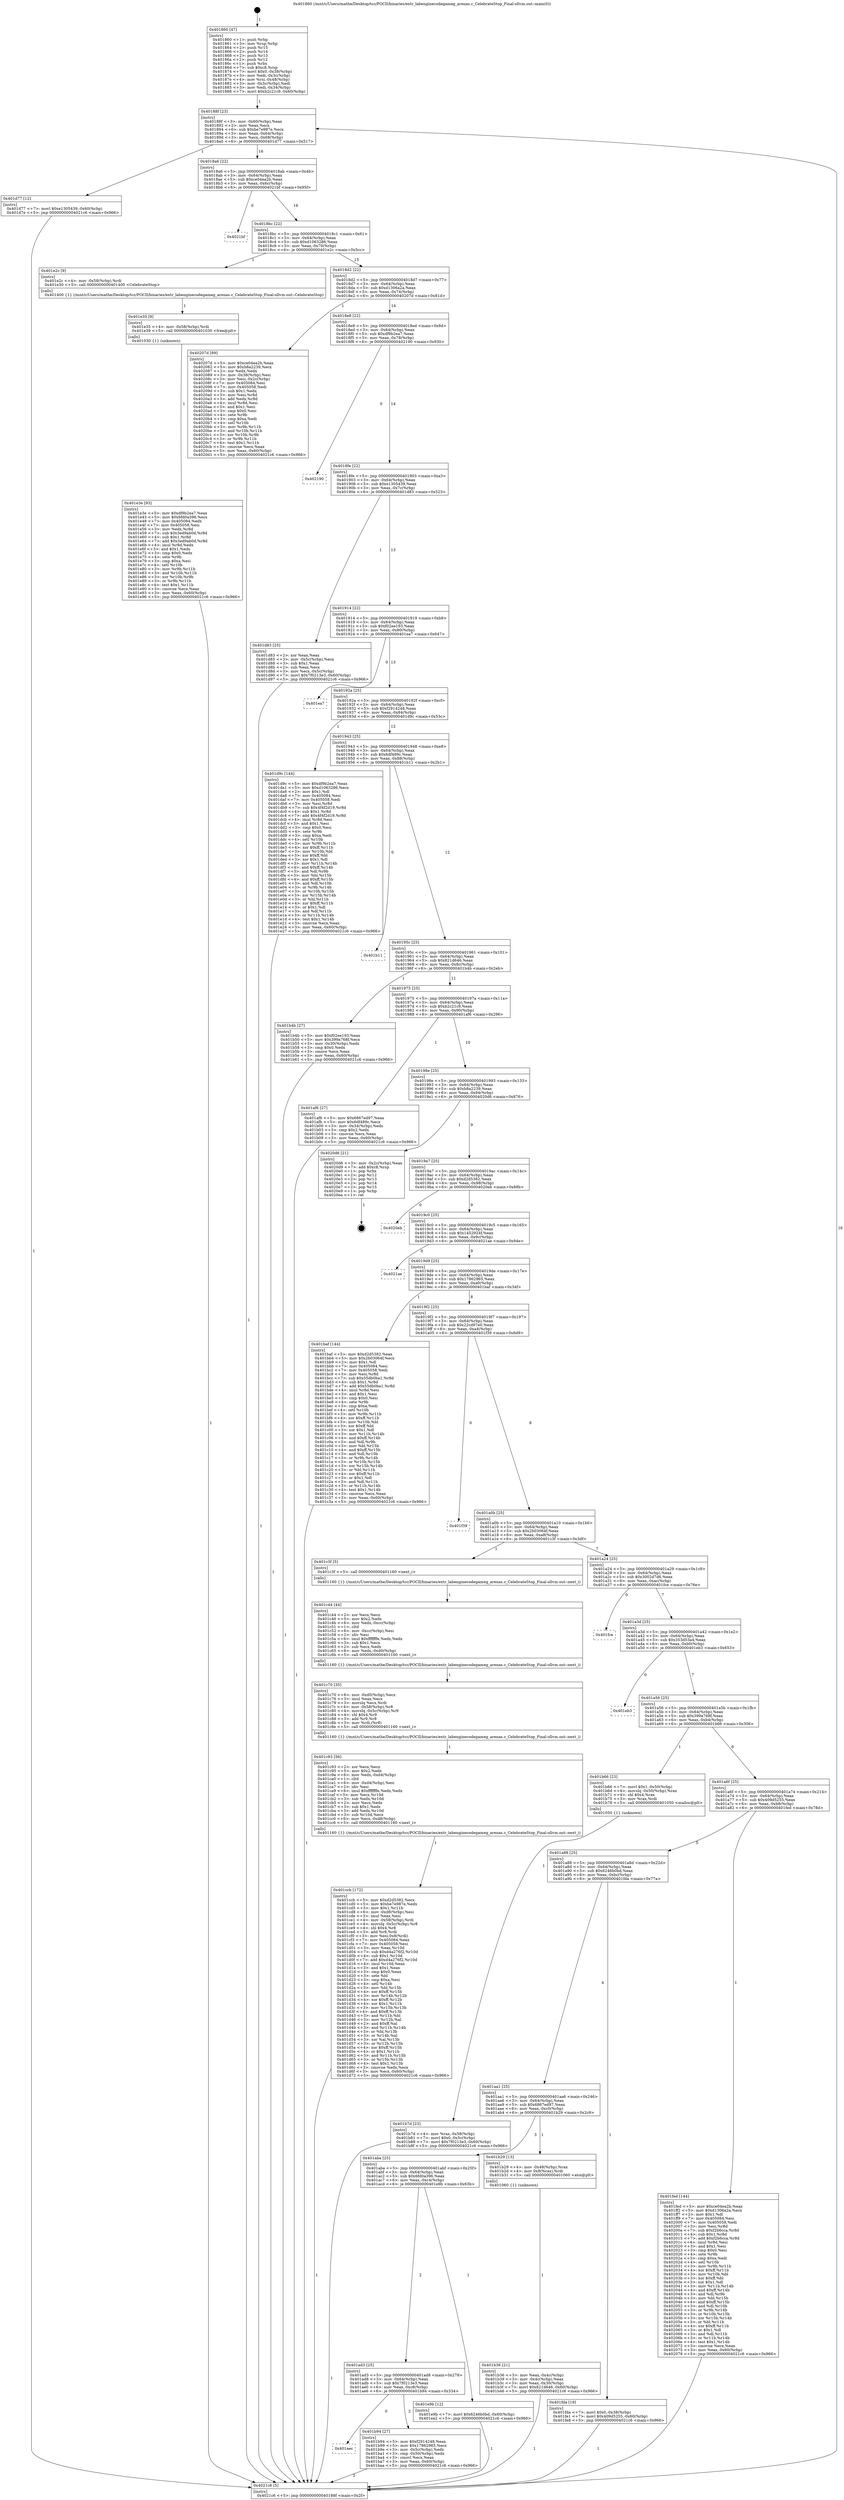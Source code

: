 digraph "0x401860" {
  label = "0x401860 (/mnt/c/Users/mathe/Desktop/tcc/POCII/binaries/extr_labenginecodegameg_arenas.c_CelebrateStop_Final-ollvm.out::main(0))"
  labelloc = "t"
  node[shape=record]

  Entry [label="",width=0.3,height=0.3,shape=circle,fillcolor=black,style=filled]
  "0x40188f" [label="{
     0x40188f [23]\l
     | [instrs]\l
     &nbsp;&nbsp;0x40188f \<+3\>: mov -0x60(%rbp),%eax\l
     &nbsp;&nbsp;0x401892 \<+2\>: mov %eax,%ecx\l
     &nbsp;&nbsp;0x401894 \<+6\>: sub $0xbe7e987e,%ecx\l
     &nbsp;&nbsp;0x40189a \<+3\>: mov %eax,-0x64(%rbp)\l
     &nbsp;&nbsp;0x40189d \<+3\>: mov %ecx,-0x68(%rbp)\l
     &nbsp;&nbsp;0x4018a0 \<+6\>: je 0000000000401d77 \<main+0x517\>\l
  }"]
  "0x401d77" [label="{
     0x401d77 [12]\l
     | [instrs]\l
     &nbsp;&nbsp;0x401d77 \<+7\>: movl $0xe1305439,-0x60(%rbp)\l
     &nbsp;&nbsp;0x401d7e \<+5\>: jmp 00000000004021c6 \<main+0x966\>\l
  }"]
  "0x4018a6" [label="{
     0x4018a6 [22]\l
     | [instrs]\l
     &nbsp;&nbsp;0x4018a6 \<+5\>: jmp 00000000004018ab \<main+0x4b\>\l
     &nbsp;&nbsp;0x4018ab \<+3\>: mov -0x64(%rbp),%eax\l
     &nbsp;&nbsp;0x4018ae \<+5\>: sub $0xce04ea2b,%eax\l
     &nbsp;&nbsp;0x4018b3 \<+3\>: mov %eax,-0x6c(%rbp)\l
     &nbsp;&nbsp;0x4018b6 \<+6\>: je 00000000004021bf \<main+0x95f\>\l
  }"]
  Exit [label="",width=0.3,height=0.3,shape=circle,fillcolor=black,style=filled,peripheries=2]
  "0x4021bf" [label="{
     0x4021bf\l
  }", style=dashed]
  "0x4018bc" [label="{
     0x4018bc [22]\l
     | [instrs]\l
     &nbsp;&nbsp;0x4018bc \<+5\>: jmp 00000000004018c1 \<main+0x61\>\l
     &nbsp;&nbsp;0x4018c1 \<+3\>: mov -0x64(%rbp),%eax\l
     &nbsp;&nbsp;0x4018c4 \<+5\>: sub $0xd1063286,%eax\l
     &nbsp;&nbsp;0x4018c9 \<+3\>: mov %eax,-0x70(%rbp)\l
     &nbsp;&nbsp;0x4018cc \<+6\>: je 0000000000401e2c \<main+0x5cc\>\l
  }"]
  "0x401e3e" [label="{
     0x401e3e [93]\l
     | [instrs]\l
     &nbsp;&nbsp;0x401e3e \<+5\>: mov $0xdf9b2ea7,%eax\l
     &nbsp;&nbsp;0x401e43 \<+5\>: mov $0x6fd0a396,%ecx\l
     &nbsp;&nbsp;0x401e48 \<+7\>: mov 0x405084,%edx\l
     &nbsp;&nbsp;0x401e4f \<+7\>: mov 0x405058,%esi\l
     &nbsp;&nbsp;0x401e56 \<+3\>: mov %edx,%r8d\l
     &nbsp;&nbsp;0x401e59 \<+7\>: sub $0x3ed9ab0d,%r8d\l
     &nbsp;&nbsp;0x401e60 \<+4\>: sub $0x1,%r8d\l
     &nbsp;&nbsp;0x401e64 \<+7\>: add $0x3ed9ab0d,%r8d\l
     &nbsp;&nbsp;0x401e6b \<+4\>: imul %r8d,%edx\l
     &nbsp;&nbsp;0x401e6f \<+3\>: and $0x1,%edx\l
     &nbsp;&nbsp;0x401e72 \<+3\>: cmp $0x0,%edx\l
     &nbsp;&nbsp;0x401e75 \<+4\>: sete %r9b\l
     &nbsp;&nbsp;0x401e79 \<+3\>: cmp $0xa,%esi\l
     &nbsp;&nbsp;0x401e7c \<+4\>: setl %r10b\l
     &nbsp;&nbsp;0x401e80 \<+3\>: mov %r9b,%r11b\l
     &nbsp;&nbsp;0x401e83 \<+3\>: and %r10b,%r11b\l
     &nbsp;&nbsp;0x401e86 \<+3\>: xor %r10b,%r9b\l
     &nbsp;&nbsp;0x401e89 \<+3\>: or %r9b,%r11b\l
     &nbsp;&nbsp;0x401e8c \<+4\>: test $0x1,%r11b\l
     &nbsp;&nbsp;0x401e90 \<+3\>: cmovne %ecx,%eax\l
     &nbsp;&nbsp;0x401e93 \<+3\>: mov %eax,-0x60(%rbp)\l
     &nbsp;&nbsp;0x401e96 \<+5\>: jmp 00000000004021c6 \<main+0x966\>\l
  }"]
  "0x401e2c" [label="{
     0x401e2c [9]\l
     | [instrs]\l
     &nbsp;&nbsp;0x401e2c \<+4\>: mov -0x58(%rbp),%rdi\l
     &nbsp;&nbsp;0x401e30 \<+5\>: call 0000000000401400 \<CelebrateStop\>\l
     | [calls]\l
     &nbsp;&nbsp;0x401400 \{1\} (/mnt/c/Users/mathe/Desktop/tcc/POCII/binaries/extr_labenginecodegameg_arenas.c_CelebrateStop_Final-ollvm.out::CelebrateStop)\l
  }"]
  "0x4018d2" [label="{
     0x4018d2 [22]\l
     | [instrs]\l
     &nbsp;&nbsp;0x4018d2 \<+5\>: jmp 00000000004018d7 \<main+0x77\>\l
     &nbsp;&nbsp;0x4018d7 \<+3\>: mov -0x64(%rbp),%eax\l
     &nbsp;&nbsp;0x4018da \<+5\>: sub $0xd1306a2a,%eax\l
     &nbsp;&nbsp;0x4018df \<+3\>: mov %eax,-0x74(%rbp)\l
     &nbsp;&nbsp;0x4018e2 \<+6\>: je 000000000040207d \<main+0x81d\>\l
  }"]
  "0x401e35" [label="{
     0x401e35 [9]\l
     | [instrs]\l
     &nbsp;&nbsp;0x401e35 \<+4\>: mov -0x58(%rbp),%rdi\l
     &nbsp;&nbsp;0x401e39 \<+5\>: call 0000000000401030 \<free@plt\>\l
     | [calls]\l
     &nbsp;&nbsp;0x401030 \{1\} (unknown)\l
  }"]
  "0x40207d" [label="{
     0x40207d [89]\l
     | [instrs]\l
     &nbsp;&nbsp;0x40207d \<+5\>: mov $0xce04ea2b,%eax\l
     &nbsp;&nbsp;0x402082 \<+5\>: mov $0xb8a2239,%ecx\l
     &nbsp;&nbsp;0x402087 \<+2\>: xor %edx,%edx\l
     &nbsp;&nbsp;0x402089 \<+3\>: mov -0x38(%rbp),%esi\l
     &nbsp;&nbsp;0x40208c \<+3\>: mov %esi,-0x2c(%rbp)\l
     &nbsp;&nbsp;0x40208f \<+7\>: mov 0x405084,%esi\l
     &nbsp;&nbsp;0x402096 \<+7\>: mov 0x405058,%edi\l
     &nbsp;&nbsp;0x40209d \<+3\>: sub $0x1,%edx\l
     &nbsp;&nbsp;0x4020a0 \<+3\>: mov %esi,%r8d\l
     &nbsp;&nbsp;0x4020a3 \<+3\>: add %edx,%r8d\l
     &nbsp;&nbsp;0x4020a6 \<+4\>: imul %r8d,%esi\l
     &nbsp;&nbsp;0x4020aa \<+3\>: and $0x1,%esi\l
     &nbsp;&nbsp;0x4020ad \<+3\>: cmp $0x0,%esi\l
     &nbsp;&nbsp;0x4020b0 \<+4\>: sete %r9b\l
     &nbsp;&nbsp;0x4020b4 \<+3\>: cmp $0xa,%edi\l
     &nbsp;&nbsp;0x4020b7 \<+4\>: setl %r10b\l
     &nbsp;&nbsp;0x4020bb \<+3\>: mov %r9b,%r11b\l
     &nbsp;&nbsp;0x4020be \<+3\>: and %r10b,%r11b\l
     &nbsp;&nbsp;0x4020c1 \<+3\>: xor %r10b,%r9b\l
     &nbsp;&nbsp;0x4020c4 \<+3\>: or %r9b,%r11b\l
     &nbsp;&nbsp;0x4020c7 \<+4\>: test $0x1,%r11b\l
     &nbsp;&nbsp;0x4020cb \<+3\>: cmovne %ecx,%eax\l
     &nbsp;&nbsp;0x4020ce \<+3\>: mov %eax,-0x60(%rbp)\l
     &nbsp;&nbsp;0x4020d1 \<+5\>: jmp 00000000004021c6 \<main+0x966\>\l
  }"]
  "0x4018e8" [label="{
     0x4018e8 [22]\l
     | [instrs]\l
     &nbsp;&nbsp;0x4018e8 \<+5\>: jmp 00000000004018ed \<main+0x8d\>\l
     &nbsp;&nbsp;0x4018ed \<+3\>: mov -0x64(%rbp),%eax\l
     &nbsp;&nbsp;0x4018f0 \<+5\>: sub $0xdf9b2ea7,%eax\l
     &nbsp;&nbsp;0x4018f5 \<+3\>: mov %eax,-0x78(%rbp)\l
     &nbsp;&nbsp;0x4018f8 \<+6\>: je 0000000000402190 \<main+0x930\>\l
  }"]
  "0x401ccb" [label="{
     0x401ccb [172]\l
     | [instrs]\l
     &nbsp;&nbsp;0x401ccb \<+5\>: mov $0xd2d5382,%ecx\l
     &nbsp;&nbsp;0x401cd0 \<+5\>: mov $0xbe7e987e,%edx\l
     &nbsp;&nbsp;0x401cd5 \<+3\>: mov $0x1,%r11b\l
     &nbsp;&nbsp;0x401cd8 \<+6\>: mov -0xd8(%rbp),%esi\l
     &nbsp;&nbsp;0x401cde \<+3\>: imul %eax,%esi\l
     &nbsp;&nbsp;0x401ce1 \<+4\>: mov -0x58(%rbp),%rdi\l
     &nbsp;&nbsp;0x401ce5 \<+4\>: movslq -0x5c(%rbp),%r8\l
     &nbsp;&nbsp;0x401ce9 \<+4\>: shl $0x4,%r8\l
     &nbsp;&nbsp;0x401ced \<+3\>: add %r8,%rdi\l
     &nbsp;&nbsp;0x401cf0 \<+3\>: mov %esi,0x8(%rdi)\l
     &nbsp;&nbsp;0x401cf3 \<+7\>: mov 0x405084,%eax\l
     &nbsp;&nbsp;0x401cfa \<+7\>: mov 0x405058,%esi\l
     &nbsp;&nbsp;0x401d01 \<+3\>: mov %eax,%r10d\l
     &nbsp;&nbsp;0x401d04 \<+7\>: sub $0xd4a276f2,%r10d\l
     &nbsp;&nbsp;0x401d0b \<+4\>: sub $0x1,%r10d\l
     &nbsp;&nbsp;0x401d0f \<+7\>: add $0xd4a276f2,%r10d\l
     &nbsp;&nbsp;0x401d16 \<+4\>: imul %r10d,%eax\l
     &nbsp;&nbsp;0x401d1a \<+3\>: and $0x1,%eax\l
     &nbsp;&nbsp;0x401d1d \<+3\>: cmp $0x0,%eax\l
     &nbsp;&nbsp;0x401d20 \<+3\>: sete %bl\l
     &nbsp;&nbsp;0x401d23 \<+3\>: cmp $0xa,%esi\l
     &nbsp;&nbsp;0x401d26 \<+4\>: setl %r14b\l
     &nbsp;&nbsp;0x401d2a \<+3\>: mov %bl,%r15b\l
     &nbsp;&nbsp;0x401d2d \<+4\>: xor $0xff,%r15b\l
     &nbsp;&nbsp;0x401d31 \<+3\>: mov %r14b,%r12b\l
     &nbsp;&nbsp;0x401d34 \<+4\>: xor $0xff,%r12b\l
     &nbsp;&nbsp;0x401d38 \<+4\>: xor $0x1,%r11b\l
     &nbsp;&nbsp;0x401d3c \<+3\>: mov %r15b,%r13b\l
     &nbsp;&nbsp;0x401d3f \<+4\>: and $0xff,%r13b\l
     &nbsp;&nbsp;0x401d43 \<+3\>: and %r11b,%bl\l
     &nbsp;&nbsp;0x401d46 \<+3\>: mov %r12b,%al\l
     &nbsp;&nbsp;0x401d49 \<+2\>: and $0xff,%al\l
     &nbsp;&nbsp;0x401d4b \<+3\>: and %r11b,%r14b\l
     &nbsp;&nbsp;0x401d4e \<+3\>: or %bl,%r13b\l
     &nbsp;&nbsp;0x401d51 \<+3\>: or %r14b,%al\l
     &nbsp;&nbsp;0x401d54 \<+3\>: xor %al,%r13b\l
     &nbsp;&nbsp;0x401d57 \<+3\>: or %r12b,%r15b\l
     &nbsp;&nbsp;0x401d5a \<+4\>: xor $0xff,%r15b\l
     &nbsp;&nbsp;0x401d5e \<+4\>: or $0x1,%r11b\l
     &nbsp;&nbsp;0x401d62 \<+3\>: and %r11b,%r15b\l
     &nbsp;&nbsp;0x401d65 \<+3\>: or %r15b,%r13b\l
     &nbsp;&nbsp;0x401d68 \<+4\>: test $0x1,%r13b\l
     &nbsp;&nbsp;0x401d6c \<+3\>: cmovne %edx,%ecx\l
     &nbsp;&nbsp;0x401d6f \<+3\>: mov %ecx,-0x60(%rbp)\l
     &nbsp;&nbsp;0x401d72 \<+5\>: jmp 00000000004021c6 \<main+0x966\>\l
  }"]
  "0x402190" [label="{
     0x402190\l
  }", style=dashed]
  "0x4018fe" [label="{
     0x4018fe [22]\l
     | [instrs]\l
     &nbsp;&nbsp;0x4018fe \<+5\>: jmp 0000000000401903 \<main+0xa3\>\l
     &nbsp;&nbsp;0x401903 \<+3\>: mov -0x64(%rbp),%eax\l
     &nbsp;&nbsp;0x401906 \<+5\>: sub $0xe1305439,%eax\l
     &nbsp;&nbsp;0x40190b \<+3\>: mov %eax,-0x7c(%rbp)\l
     &nbsp;&nbsp;0x40190e \<+6\>: je 0000000000401d83 \<main+0x523\>\l
  }"]
  "0x401c93" [label="{
     0x401c93 [56]\l
     | [instrs]\l
     &nbsp;&nbsp;0x401c93 \<+2\>: xor %ecx,%ecx\l
     &nbsp;&nbsp;0x401c95 \<+5\>: mov $0x2,%edx\l
     &nbsp;&nbsp;0x401c9a \<+6\>: mov %edx,-0xd4(%rbp)\l
     &nbsp;&nbsp;0x401ca0 \<+1\>: cltd\l
     &nbsp;&nbsp;0x401ca1 \<+6\>: mov -0xd4(%rbp),%esi\l
     &nbsp;&nbsp;0x401ca7 \<+2\>: idiv %esi\l
     &nbsp;&nbsp;0x401ca9 \<+6\>: imul $0xfffffffe,%edx,%edx\l
     &nbsp;&nbsp;0x401caf \<+3\>: mov %ecx,%r10d\l
     &nbsp;&nbsp;0x401cb2 \<+3\>: sub %edx,%r10d\l
     &nbsp;&nbsp;0x401cb5 \<+2\>: mov %ecx,%edx\l
     &nbsp;&nbsp;0x401cb7 \<+3\>: sub $0x1,%edx\l
     &nbsp;&nbsp;0x401cba \<+3\>: add %edx,%r10d\l
     &nbsp;&nbsp;0x401cbd \<+3\>: sub %r10d,%ecx\l
     &nbsp;&nbsp;0x401cc0 \<+6\>: mov %ecx,-0xd8(%rbp)\l
     &nbsp;&nbsp;0x401cc6 \<+5\>: call 0000000000401160 \<next_i\>\l
     | [calls]\l
     &nbsp;&nbsp;0x401160 \{1\} (/mnt/c/Users/mathe/Desktop/tcc/POCII/binaries/extr_labenginecodegameg_arenas.c_CelebrateStop_Final-ollvm.out::next_i)\l
  }"]
  "0x401d83" [label="{
     0x401d83 [25]\l
     | [instrs]\l
     &nbsp;&nbsp;0x401d83 \<+2\>: xor %eax,%eax\l
     &nbsp;&nbsp;0x401d85 \<+3\>: mov -0x5c(%rbp),%ecx\l
     &nbsp;&nbsp;0x401d88 \<+3\>: sub $0x1,%eax\l
     &nbsp;&nbsp;0x401d8b \<+2\>: sub %eax,%ecx\l
     &nbsp;&nbsp;0x401d8d \<+3\>: mov %ecx,-0x5c(%rbp)\l
     &nbsp;&nbsp;0x401d90 \<+7\>: movl $0x7f0213e3,-0x60(%rbp)\l
     &nbsp;&nbsp;0x401d97 \<+5\>: jmp 00000000004021c6 \<main+0x966\>\l
  }"]
  "0x401914" [label="{
     0x401914 [22]\l
     | [instrs]\l
     &nbsp;&nbsp;0x401914 \<+5\>: jmp 0000000000401919 \<main+0xb9\>\l
     &nbsp;&nbsp;0x401919 \<+3\>: mov -0x64(%rbp),%eax\l
     &nbsp;&nbsp;0x40191c \<+5\>: sub $0xf02ee193,%eax\l
     &nbsp;&nbsp;0x401921 \<+3\>: mov %eax,-0x80(%rbp)\l
     &nbsp;&nbsp;0x401924 \<+6\>: je 0000000000401ea7 \<main+0x647\>\l
  }"]
  "0x401c70" [label="{
     0x401c70 [35]\l
     | [instrs]\l
     &nbsp;&nbsp;0x401c70 \<+6\>: mov -0xd0(%rbp),%ecx\l
     &nbsp;&nbsp;0x401c76 \<+3\>: imul %eax,%ecx\l
     &nbsp;&nbsp;0x401c79 \<+3\>: movslq %ecx,%rdi\l
     &nbsp;&nbsp;0x401c7c \<+4\>: mov -0x58(%rbp),%r8\l
     &nbsp;&nbsp;0x401c80 \<+4\>: movslq -0x5c(%rbp),%r9\l
     &nbsp;&nbsp;0x401c84 \<+4\>: shl $0x4,%r9\l
     &nbsp;&nbsp;0x401c88 \<+3\>: add %r9,%r8\l
     &nbsp;&nbsp;0x401c8b \<+3\>: mov %rdi,(%r8)\l
     &nbsp;&nbsp;0x401c8e \<+5\>: call 0000000000401160 \<next_i\>\l
     | [calls]\l
     &nbsp;&nbsp;0x401160 \{1\} (/mnt/c/Users/mathe/Desktop/tcc/POCII/binaries/extr_labenginecodegameg_arenas.c_CelebrateStop_Final-ollvm.out::next_i)\l
  }"]
  "0x401ea7" [label="{
     0x401ea7\l
  }", style=dashed]
  "0x40192a" [label="{
     0x40192a [25]\l
     | [instrs]\l
     &nbsp;&nbsp;0x40192a \<+5\>: jmp 000000000040192f \<main+0xcf\>\l
     &nbsp;&nbsp;0x40192f \<+3\>: mov -0x64(%rbp),%eax\l
     &nbsp;&nbsp;0x401932 \<+5\>: sub $0xf2914248,%eax\l
     &nbsp;&nbsp;0x401937 \<+6\>: mov %eax,-0x84(%rbp)\l
     &nbsp;&nbsp;0x40193d \<+6\>: je 0000000000401d9c \<main+0x53c\>\l
  }"]
  "0x401c44" [label="{
     0x401c44 [44]\l
     | [instrs]\l
     &nbsp;&nbsp;0x401c44 \<+2\>: xor %ecx,%ecx\l
     &nbsp;&nbsp;0x401c46 \<+5\>: mov $0x2,%edx\l
     &nbsp;&nbsp;0x401c4b \<+6\>: mov %edx,-0xcc(%rbp)\l
     &nbsp;&nbsp;0x401c51 \<+1\>: cltd\l
     &nbsp;&nbsp;0x401c52 \<+6\>: mov -0xcc(%rbp),%esi\l
     &nbsp;&nbsp;0x401c58 \<+2\>: idiv %esi\l
     &nbsp;&nbsp;0x401c5a \<+6\>: imul $0xfffffffe,%edx,%edx\l
     &nbsp;&nbsp;0x401c60 \<+3\>: sub $0x1,%ecx\l
     &nbsp;&nbsp;0x401c63 \<+2\>: sub %ecx,%edx\l
     &nbsp;&nbsp;0x401c65 \<+6\>: mov %edx,-0xd0(%rbp)\l
     &nbsp;&nbsp;0x401c6b \<+5\>: call 0000000000401160 \<next_i\>\l
     | [calls]\l
     &nbsp;&nbsp;0x401160 \{1\} (/mnt/c/Users/mathe/Desktop/tcc/POCII/binaries/extr_labenginecodegameg_arenas.c_CelebrateStop_Final-ollvm.out::next_i)\l
  }"]
  "0x401d9c" [label="{
     0x401d9c [144]\l
     | [instrs]\l
     &nbsp;&nbsp;0x401d9c \<+5\>: mov $0xdf9b2ea7,%eax\l
     &nbsp;&nbsp;0x401da1 \<+5\>: mov $0xd1063286,%ecx\l
     &nbsp;&nbsp;0x401da6 \<+2\>: mov $0x1,%dl\l
     &nbsp;&nbsp;0x401da8 \<+7\>: mov 0x405084,%esi\l
     &nbsp;&nbsp;0x401daf \<+7\>: mov 0x405058,%edi\l
     &nbsp;&nbsp;0x401db6 \<+3\>: mov %esi,%r8d\l
     &nbsp;&nbsp;0x401db9 \<+7\>: sub $0x4f4f2d19,%r8d\l
     &nbsp;&nbsp;0x401dc0 \<+4\>: sub $0x1,%r8d\l
     &nbsp;&nbsp;0x401dc4 \<+7\>: add $0x4f4f2d19,%r8d\l
     &nbsp;&nbsp;0x401dcb \<+4\>: imul %r8d,%esi\l
     &nbsp;&nbsp;0x401dcf \<+3\>: and $0x1,%esi\l
     &nbsp;&nbsp;0x401dd2 \<+3\>: cmp $0x0,%esi\l
     &nbsp;&nbsp;0x401dd5 \<+4\>: sete %r9b\l
     &nbsp;&nbsp;0x401dd9 \<+3\>: cmp $0xa,%edi\l
     &nbsp;&nbsp;0x401ddc \<+4\>: setl %r10b\l
     &nbsp;&nbsp;0x401de0 \<+3\>: mov %r9b,%r11b\l
     &nbsp;&nbsp;0x401de3 \<+4\>: xor $0xff,%r11b\l
     &nbsp;&nbsp;0x401de7 \<+3\>: mov %r10b,%bl\l
     &nbsp;&nbsp;0x401dea \<+3\>: xor $0xff,%bl\l
     &nbsp;&nbsp;0x401ded \<+3\>: xor $0x1,%dl\l
     &nbsp;&nbsp;0x401df0 \<+3\>: mov %r11b,%r14b\l
     &nbsp;&nbsp;0x401df3 \<+4\>: and $0xff,%r14b\l
     &nbsp;&nbsp;0x401df7 \<+3\>: and %dl,%r9b\l
     &nbsp;&nbsp;0x401dfa \<+3\>: mov %bl,%r15b\l
     &nbsp;&nbsp;0x401dfd \<+4\>: and $0xff,%r15b\l
     &nbsp;&nbsp;0x401e01 \<+3\>: and %dl,%r10b\l
     &nbsp;&nbsp;0x401e04 \<+3\>: or %r9b,%r14b\l
     &nbsp;&nbsp;0x401e07 \<+3\>: or %r10b,%r15b\l
     &nbsp;&nbsp;0x401e0a \<+3\>: xor %r15b,%r14b\l
     &nbsp;&nbsp;0x401e0d \<+3\>: or %bl,%r11b\l
     &nbsp;&nbsp;0x401e10 \<+4\>: xor $0xff,%r11b\l
     &nbsp;&nbsp;0x401e14 \<+3\>: or $0x1,%dl\l
     &nbsp;&nbsp;0x401e17 \<+3\>: and %dl,%r11b\l
     &nbsp;&nbsp;0x401e1a \<+3\>: or %r11b,%r14b\l
     &nbsp;&nbsp;0x401e1d \<+4\>: test $0x1,%r14b\l
     &nbsp;&nbsp;0x401e21 \<+3\>: cmovne %ecx,%eax\l
     &nbsp;&nbsp;0x401e24 \<+3\>: mov %eax,-0x60(%rbp)\l
     &nbsp;&nbsp;0x401e27 \<+5\>: jmp 00000000004021c6 \<main+0x966\>\l
  }"]
  "0x401943" [label="{
     0x401943 [25]\l
     | [instrs]\l
     &nbsp;&nbsp;0x401943 \<+5\>: jmp 0000000000401948 \<main+0xe8\>\l
     &nbsp;&nbsp;0x401948 \<+3\>: mov -0x64(%rbp),%eax\l
     &nbsp;&nbsp;0x40194b \<+5\>: sub $0x6df489c,%eax\l
     &nbsp;&nbsp;0x401950 \<+6\>: mov %eax,-0x88(%rbp)\l
     &nbsp;&nbsp;0x401956 \<+6\>: je 0000000000401b11 \<main+0x2b1\>\l
  }"]
  "0x401aec" [label="{
     0x401aec\l
  }", style=dashed]
  "0x401b11" [label="{
     0x401b11\l
  }", style=dashed]
  "0x40195c" [label="{
     0x40195c [25]\l
     | [instrs]\l
     &nbsp;&nbsp;0x40195c \<+5\>: jmp 0000000000401961 \<main+0x101\>\l
     &nbsp;&nbsp;0x401961 \<+3\>: mov -0x64(%rbp),%eax\l
     &nbsp;&nbsp;0x401964 \<+5\>: sub $0x821d646,%eax\l
     &nbsp;&nbsp;0x401969 \<+6\>: mov %eax,-0x8c(%rbp)\l
     &nbsp;&nbsp;0x40196f \<+6\>: je 0000000000401b4b \<main+0x2eb\>\l
  }"]
  "0x401b94" [label="{
     0x401b94 [27]\l
     | [instrs]\l
     &nbsp;&nbsp;0x401b94 \<+5\>: mov $0xf2914248,%eax\l
     &nbsp;&nbsp;0x401b99 \<+5\>: mov $0x17862965,%ecx\l
     &nbsp;&nbsp;0x401b9e \<+3\>: mov -0x5c(%rbp),%edx\l
     &nbsp;&nbsp;0x401ba1 \<+3\>: cmp -0x50(%rbp),%edx\l
     &nbsp;&nbsp;0x401ba4 \<+3\>: cmovl %ecx,%eax\l
     &nbsp;&nbsp;0x401ba7 \<+3\>: mov %eax,-0x60(%rbp)\l
     &nbsp;&nbsp;0x401baa \<+5\>: jmp 00000000004021c6 \<main+0x966\>\l
  }"]
  "0x401b4b" [label="{
     0x401b4b [27]\l
     | [instrs]\l
     &nbsp;&nbsp;0x401b4b \<+5\>: mov $0xf02ee193,%eax\l
     &nbsp;&nbsp;0x401b50 \<+5\>: mov $0x399a768f,%ecx\l
     &nbsp;&nbsp;0x401b55 \<+3\>: mov -0x30(%rbp),%edx\l
     &nbsp;&nbsp;0x401b58 \<+3\>: cmp $0x0,%edx\l
     &nbsp;&nbsp;0x401b5b \<+3\>: cmove %ecx,%eax\l
     &nbsp;&nbsp;0x401b5e \<+3\>: mov %eax,-0x60(%rbp)\l
     &nbsp;&nbsp;0x401b61 \<+5\>: jmp 00000000004021c6 \<main+0x966\>\l
  }"]
  "0x401975" [label="{
     0x401975 [25]\l
     | [instrs]\l
     &nbsp;&nbsp;0x401975 \<+5\>: jmp 000000000040197a \<main+0x11a\>\l
     &nbsp;&nbsp;0x40197a \<+3\>: mov -0x64(%rbp),%eax\l
     &nbsp;&nbsp;0x40197d \<+5\>: sub $0xb2c21c9,%eax\l
     &nbsp;&nbsp;0x401982 \<+6\>: mov %eax,-0x90(%rbp)\l
     &nbsp;&nbsp;0x401988 \<+6\>: je 0000000000401af6 \<main+0x296\>\l
  }"]
  "0x401ad3" [label="{
     0x401ad3 [25]\l
     | [instrs]\l
     &nbsp;&nbsp;0x401ad3 \<+5\>: jmp 0000000000401ad8 \<main+0x278\>\l
     &nbsp;&nbsp;0x401ad8 \<+3\>: mov -0x64(%rbp),%eax\l
     &nbsp;&nbsp;0x401adb \<+5\>: sub $0x7f0213e3,%eax\l
     &nbsp;&nbsp;0x401ae0 \<+6\>: mov %eax,-0xc8(%rbp)\l
     &nbsp;&nbsp;0x401ae6 \<+6\>: je 0000000000401b94 \<main+0x334\>\l
  }"]
  "0x401af6" [label="{
     0x401af6 [27]\l
     | [instrs]\l
     &nbsp;&nbsp;0x401af6 \<+5\>: mov $0x6867ed97,%eax\l
     &nbsp;&nbsp;0x401afb \<+5\>: mov $0x6df489c,%ecx\l
     &nbsp;&nbsp;0x401b00 \<+3\>: mov -0x34(%rbp),%edx\l
     &nbsp;&nbsp;0x401b03 \<+3\>: cmp $0x2,%edx\l
     &nbsp;&nbsp;0x401b06 \<+3\>: cmovne %ecx,%eax\l
     &nbsp;&nbsp;0x401b09 \<+3\>: mov %eax,-0x60(%rbp)\l
     &nbsp;&nbsp;0x401b0c \<+5\>: jmp 00000000004021c6 \<main+0x966\>\l
  }"]
  "0x40198e" [label="{
     0x40198e [25]\l
     | [instrs]\l
     &nbsp;&nbsp;0x40198e \<+5\>: jmp 0000000000401993 \<main+0x133\>\l
     &nbsp;&nbsp;0x401993 \<+3\>: mov -0x64(%rbp),%eax\l
     &nbsp;&nbsp;0x401996 \<+5\>: sub $0xb8a2239,%eax\l
     &nbsp;&nbsp;0x40199b \<+6\>: mov %eax,-0x94(%rbp)\l
     &nbsp;&nbsp;0x4019a1 \<+6\>: je 00000000004020d6 \<main+0x876\>\l
  }"]
  "0x4021c6" [label="{
     0x4021c6 [5]\l
     | [instrs]\l
     &nbsp;&nbsp;0x4021c6 \<+5\>: jmp 000000000040188f \<main+0x2f\>\l
  }"]
  "0x401860" [label="{
     0x401860 [47]\l
     | [instrs]\l
     &nbsp;&nbsp;0x401860 \<+1\>: push %rbp\l
     &nbsp;&nbsp;0x401861 \<+3\>: mov %rsp,%rbp\l
     &nbsp;&nbsp;0x401864 \<+2\>: push %r15\l
     &nbsp;&nbsp;0x401866 \<+2\>: push %r14\l
     &nbsp;&nbsp;0x401868 \<+2\>: push %r13\l
     &nbsp;&nbsp;0x40186a \<+2\>: push %r12\l
     &nbsp;&nbsp;0x40186c \<+1\>: push %rbx\l
     &nbsp;&nbsp;0x40186d \<+7\>: sub $0xc8,%rsp\l
     &nbsp;&nbsp;0x401874 \<+7\>: movl $0x0,-0x38(%rbp)\l
     &nbsp;&nbsp;0x40187b \<+3\>: mov %edi,-0x3c(%rbp)\l
     &nbsp;&nbsp;0x40187e \<+4\>: mov %rsi,-0x48(%rbp)\l
     &nbsp;&nbsp;0x401882 \<+3\>: mov -0x3c(%rbp),%edi\l
     &nbsp;&nbsp;0x401885 \<+3\>: mov %edi,-0x34(%rbp)\l
     &nbsp;&nbsp;0x401888 \<+7\>: movl $0xb2c21c9,-0x60(%rbp)\l
  }"]
  "0x401e9b" [label="{
     0x401e9b [12]\l
     | [instrs]\l
     &nbsp;&nbsp;0x401e9b \<+7\>: movl $0x6246b0bd,-0x60(%rbp)\l
     &nbsp;&nbsp;0x401ea2 \<+5\>: jmp 00000000004021c6 \<main+0x966\>\l
  }"]
  "0x4020d6" [label="{
     0x4020d6 [21]\l
     | [instrs]\l
     &nbsp;&nbsp;0x4020d6 \<+3\>: mov -0x2c(%rbp),%eax\l
     &nbsp;&nbsp;0x4020d9 \<+7\>: add $0xc8,%rsp\l
     &nbsp;&nbsp;0x4020e0 \<+1\>: pop %rbx\l
     &nbsp;&nbsp;0x4020e1 \<+2\>: pop %r12\l
     &nbsp;&nbsp;0x4020e3 \<+2\>: pop %r13\l
     &nbsp;&nbsp;0x4020e5 \<+2\>: pop %r14\l
     &nbsp;&nbsp;0x4020e7 \<+2\>: pop %r15\l
     &nbsp;&nbsp;0x4020e9 \<+1\>: pop %rbp\l
     &nbsp;&nbsp;0x4020ea \<+1\>: ret\l
  }"]
  "0x4019a7" [label="{
     0x4019a7 [25]\l
     | [instrs]\l
     &nbsp;&nbsp;0x4019a7 \<+5\>: jmp 00000000004019ac \<main+0x14c\>\l
     &nbsp;&nbsp;0x4019ac \<+3\>: mov -0x64(%rbp),%eax\l
     &nbsp;&nbsp;0x4019af \<+5\>: sub $0xd2d5382,%eax\l
     &nbsp;&nbsp;0x4019b4 \<+6\>: mov %eax,-0x98(%rbp)\l
     &nbsp;&nbsp;0x4019ba \<+6\>: je 00000000004020eb \<main+0x88b\>\l
  }"]
  "0x401b7d" [label="{
     0x401b7d [23]\l
     | [instrs]\l
     &nbsp;&nbsp;0x401b7d \<+4\>: mov %rax,-0x58(%rbp)\l
     &nbsp;&nbsp;0x401b81 \<+7\>: movl $0x0,-0x5c(%rbp)\l
     &nbsp;&nbsp;0x401b88 \<+7\>: movl $0x7f0213e3,-0x60(%rbp)\l
     &nbsp;&nbsp;0x401b8f \<+5\>: jmp 00000000004021c6 \<main+0x966\>\l
  }"]
  "0x4020eb" [label="{
     0x4020eb\l
  }", style=dashed]
  "0x4019c0" [label="{
     0x4019c0 [25]\l
     | [instrs]\l
     &nbsp;&nbsp;0x4019c0 \<+5\>: jmp 00000000004019c5 \<main+0x165\>\l
     &nbsp;&nbsp;0x4019c5 \<+3\>: mov -0x64(%rbp),%eax\l
     &nbsp;&nbsp;0x4019c8 \<+5\>: sub $0x1452924f,%eax\l
     &nbsp;&nbsp;0x4019cd \<+6\>: mov %eax,-0x9c(%rbp)\l
     &nbsp;&nbsp;0x4019d3 \<+6\>: je 00000000004021ae \<main+0x94e\>\l
  }"]
  "0x401b36" [label="{
     0x401b36 [21]\l
     | [instrs]\l
     &nbsp;&nbsp;0x401b36 \<+3\>: mov %eax,-0x4c(%rbp)\l
     &nbsp;&nbsp;0x401b39 \<+3\>: mov -0x4c(%rbp),%eax\l
     &nbsp;&nbsp;0x401b3c \<+3\>: mov %eax,-0x30(%rbp)\l
     &nbsp;&nbsp;0x401b3f \<+7\>: movl $0x821d646,-0x60(%rbp)\l
     &nbsp;&nbsp;0x401b46 \<+5\>: jmp 00000000004021c6 \<main+0x966\>\l
  }"]
  "0x4021ae" [label="{
     0x4021ae\l
  }", style=dashed]
  "0x4019d9" [label="{
     0x4019d9 [25]\l
     | [instrs]\l
     &nbsp;&nbsp;0x4019d9 \<+5\>: jmp 00000000004019de \<main+0x17e\>\l
     &nbsp;&nbsp;0x4019de \<+3\>: mov -0x64(%rbp),%eax\l
     &nbsp;&nbsp;0x4019e1 \<+5\>: sub $0x17862965,%eax\l
     &nbsp;&nbsp;0x4019e6 \<+6\>: mov %eax,-0xa0(%rbp)\l
     &nbsp;&nbsp;0x4019ec \<+6\>: je 0000000000401baf \<main+0x34f\>\l
  }"]
  "0x401aba" [label="{
     0x401aba [25]\l
     | [instrs]\l
     &nbsp;&nbsp;0x401aba \<+5\>: jmp 0000000000401abf \<main+0x25f\>\l
     &nbsp;&nbsp;0x401abf \<+3\>: mov -0x64(%rbp),%eax\l
     &nbsp;&nbsp;0x401ac2 \<+5\>: sub $0x6fd0a396,%eax\l
     &nbsp;&nbsp;0x401ac7 \<+6\>: mov %eax,-0xc4(%rbp)\l
     &nbsp;&nbsp;0x401acd \<+6\>: je 0000000000401e9b \<main+0x63b\>\l
  }"]
  "0x401baf" [label="{
     0x401baf [144]\l
     | [instrs]\l
     &nbsp;&nbsp;0x401baf \<+5\>: mov $0xd2d5382,%eax\l
     &nbsp;&nbsp;0x401bb4 \<+5\>: mov $0x2b03064f,%ecx\l
     &nbsp;&nbsp;0x401bb9 \<+2\>: mov $0x1,%dl\l
     &nbsp;&nbsp;0x401bbb \<+7\>: mov 0x405084,%esi\l
     &nbsp;&nbsp;0x401bc2 \<+7\>: mov 0x405058,%edi\l
     &nbsp;&nbsp;0x401bc9 \<+3\>: mov %esi,%r8d\l
     &nbsp;&nbsp;0x401bcc \<+7\>: sub $0x55db0ba1,%r8d\l
     &nbsp;&nbsp;0x401bd3 \<+4\>: sub $0x1,%r8d\l
     &nbsp;&nbsp;0x401bd7 \<+7\>: add $0x55db0ba1,%r8d\l
     &nbsp;&nbsp;0x401bde \<+4\>: imul %r8d,%esi\l
     &nbsp;&nbsp;0x401be2 \<+3\>: and $0x1,%esi\l
     &nbsp;&nbsp;0x401be5 \<+3\>: cmp $0x0,%esi\l
     &nbsp;&nbsp;0x401be8 \<+4\>: sete %r9b\l
     &nbsp;&nbsp;0x401bec \<+3\>: cmp $0xa,%edi\l
     &nbsp;&nbsp;0x401bef \<+4\>: setl %r10b\l
     &nbsp;&nbsp;0x401bf3 \<+3\>: mov %r9b,%r11b\l
     &nbsp;&nbsp;0x401bf6 \<+4\>: xor $0xff,%r11b\l
     &nbsp;&nbsp;0x401bfa \<+3\>: mov %r10b,%bl\l
     &nbsp;&nbsp;0x401bfd \<+3\>: xor $0xff,%bl\l
     &nbsp;&nbsp;0x401c00 \<+3\>: xor $0x1,%dl\l
     &nbsp;&nbsp;0x401c03 \<+3\>: mov %r11b,%r14b\l
     &nbsp;&nbsp;0x401c06 \<+4\>: and $0xff,%r14b\l
     &nbsp;&nbsp;0x401c0a \<+3\>: and %dl,%r9b\l
     &nbsp;&nbsp;0x401c0d \<+3\>: mov %bl,%r15b\l
     &nbsp;&nbsp;0x401c10 \<+4\>: and $0xff,%r15b\l
     &nbsp;&nbsp;0x401c14 \<+3\>: and %dl,%r10b\l
     &nbsp;&nbsp;0x401c17 \<+3\>: or %r9b,%r14b\l
     &nbsp;&nbsp;0x401c1a \<+3\>: or %r10b,%r15b\l
     &nbsp;&nbsp;0x401c1d \<+3\>: xor %r15b,%r14b\l
     &nbsp;&nbsp;0x401c20 \<+3\>: or %bl,%r11b\l
     &nbsp;&nbsp;0x401c23 \<+4\>: xor $0xff,%r11b\l
     &nbsp;&nbsp;0x401c27 \<+3\>: or $0x1,%dl\l
     &nbsp;&nbsp;0x401c2a \<+3\>: and %dl,%r11b\l
     &nbsp;&nbsp;0x401c2d \<+3\>: or %r11b,%r14b\l
     &nbsp;&nbsp;0x401c30 \<+4\>: test $0x1,%r14b\l
     &nbsp;&nbsp;0x401c34 \<+3\>: cmovne %ecx,%eax\l
     &nbsp;&nbsp;0x401c37 \<+3\>: mov %eax,-0x60(%rbp)\l
     &nbsp;&nbsp;0x401c3a \<+5\>: jmp 00000000004021c6 \<main+0x966\>\l
  }"]
  "0x4019f2" [label="{
     0x4019f2 [25]\l
     | [instrs]\l
     &nbsp;&nbsp;0x4019f2 \<+5\>: jmp 00000000004019f7 \<main+0x197\>\l
     &nbsp;&nbsp;0x4019f7 \<+3\>: mov -0x64(%rbp),%eax\l
     &nbsp;&nbsp;0x4019fa \<+5\>: sub $0x22cd97e0,%eax\l
     &nbsp;&nbsp;0x4019ff \<+6\>: mov %eax,-0xa4(%rbp)\l
     &nbsp;&nbsp;0x401a05 \<+6\>: je 0000000000401f39 \<main+0x6d9\>\l
  }"]
  "0x401b29" [label="{
     0x401b29 [13]\l
     | [instrs]\l
     &nbsp;&nbsp;0x401b29 \<+4\>: mov -0x48(%rbp),%rax\l
     &nbsp;&nbsp;0x401b2d \<+4\>: mov 0x8(%rax),%rdi\l
     &nbsp;&nbsp;0x401b31 \<+5\>: call 0000000000401060 \<atoi@plt\>\l
     | [calls]\l
     &nbsp;&nbsp;0x401060 \{1\} (unknown)\l
  }"]
  "0x401f39" [label="{
     0x401f39\l
  }", style=dashed]
  "0x401a0b" [label="{
     0x401a0b [25]\l
     | [instrs]\l
     &nbsp;&nbsp;0x401a0b \<+5\>: jmp 0000000000401a10 \<main+0x1b0\>\l
     &nbsp;&nbsp;0x401a10 \<+3\>: mov -0x64(%rbp),%eax\l
     &nbsp;&nbsp;0x401a13 \<+5\>: sub $0x2b03064f,%eax\l
     &nbsp;&nbsp;0x401a18 \<+6\>: mov %eax,-0xa8(%rbp)\l
     &nbsp;&nbsp;0x401a1e \<+6\>: je 0000000000401c3f \<main+0x3df\>\l
  }"]
  "0x401aa1" [label="{
     0x401aa1 [25]\l
     | [instrs]\l
     &nbsp;&nbsp;0x401aa1 \<+5\>: jmp 0000000000401aa6 \<main+0x246\>\l
     &nbsp;&nbsp;0x401aa6 \<+3\>: mov -0x64(%rbp),%eax\l
     &nbsp;&nbsp;0x401aa9 \<+5\>: sub $0x6867ed97,%eax\l
     &nbsp;&nbsp;0x401aae \<+6\>: mov %eax,-0xc0(%rbp)\l
     &nbsp;&nbsp;0x401ab4 \<+6\>: je 0000000000401b29 \<main+0x2c9\>\l
  }"]
  "0x401c3f" [label="{
     0x401c3f [5]\l
     | [instrs]\l
     &nbsp;&nbsp;0x401c3f \<+5\>: call 0000000000401160 \<next_i\>\l
     | [calls]\l
     &nbsp;&nbsp;0x401160 \{1\} (/mnt/c/Users/mathe/Desktop/tcc/POCII/binaries/extr_labenginecodegameg_arenas.c_CelebrateStop_Final-ollvm.out::next_i)\l
  }"]
  "0x401a24" [label="{
     0x401a24 [25]\l
     | [instrs]\l
     &nbsp;&nbsp;0x401a24 \<+5\>: jmp 0000000000401a29 \<main+0x1c9\>\l
     &nbsp;&nbsp;0x401a29 \<+3\>: mov -0x64(%rbp),%eax\l
     &nbsp;&nbsp;0x401a2c \<+5\>: sub $0x3002d7d6,%eax\l
     &nbsp;&nbsp;0x401a31 \<+6\>: mov %eax,-0xac(%rbp)\l
     &nbsp;&nbsp;0x401a37 \<+6\>: je 0000000000401fce \<main+0x76e\>\l
  }"]
  "0x401fda" [label="{
     0x401fda [19]\l
     | [instrs]\l
     &nbsp;&nbsp;0x401fda \<+7\>: movl $0x0,-0x38(%rbp)\l
     &nbsp;&nbsp;0x401fe1 \<+7\>: movl $0x409d5255,-0x60(%rbp)\l
     &nbsp;&nbsp;0x401fe8 \<+5\>: jmp 00000000004021c6 \<main+0x966\>\l
  }"]
  "0x401fce" [label="{
     0x401fce\l
  }", style=dashed]
  "0x401a3d" [label="{
     0x401a3d [25]\l
     | [instrs]\l
     &nbsp;&nbsp;0x401a3d \<+5\>: jmp 0000000000401a42 \<main+0x1e2\>\l
     &nbsp;&nbsp;0x401a42 \<+3\>: mov -0x64(%rbp),%eax\l
     &nbsp;&nbsp;0x401a45 \<+5\>: sub $0x353d53a4,%eax\l
     &nbsp;&nbsp;0x401a4a \<+6\>: mov %eax,-0xb0(%rbp)\l
     &nbsp;&nbsp;0x401a50 \<+6\>: je 0000000000401eb3 \<main+0x653\>\l
  }"]
  "0x401a88" [label="{
     0x401a88 [25]\l
     | [instrs]\l
     &nbsp;&nbsp;0x401a88 \<+5\>: jmp 0000000000401a8d \<main+0x22d\>\l
     &nbsp;&nbsp;0x401a8d \<+3\>: mov -0x64(%rbp),%eax\l
     &nbsp;&nbsp;0x401a90 \<+5\>: sub $0x6246b0bd,%eax\l
     &nbsp;&nbsp;0x401a95 \<+6\>: mov %eax,-0xbc(%rbp)\l
     &nbsp;&nbsp;0x401a9b \<+6\>: je 0000000000401fda \<main+0x77a\>\l
  }"]
  "0x401eb3" [label="{
     0x401eb3\l
  }", style=dashed]
  "0x401a56" [label="{
     0x401a56 [25]\l
     | [instrs]\l
     &nbsp;&nbsp;0x401a56 \<+5\>: jmp 0000000000401a5b \<main+0x1fb\>\l
     &nbsp;&nbsp;0x401a5b \<+3\>: mov -0x64(%rbp),%eax\l
     &nbsp;&nbsp;0x401a5e \<+5\>: sub $0x399a768f,%eax\l
     &nbsp;&nbsp;0x401a63 \<+6\>: mov %eax,-0xb4(%rbp)\l
     &nbsp;&nbsp;0x401a69 \<+6\>: je 0000000000401b66 \<main+0x306\>\l
  }"]
  "0x401fed" [label="{
     0x401fed [144]\l
     | [instrs]\l
     &nbsp;&nbsp;0x401fed \<+5\>: mov $0xce04ea2b,%eax\l
     &nbsp;&nbsp;0x401ff2 \<+5\>: mov $0xd1306a2a,%ecx\l
     &nbsp;&nbsp;0x401ff7 \<+2\>: mov $0x1,%dl\l
     &nbsp;&nbsp;0x401ff9 \<+7\>: mov 0x405084,%esi\l
     &nbsp;&nbsp;0x402000 \<+7\>: mov 0x405058,%edi\l
     &nbsp;&nbsp;0x402007 \<+3\>: mov %esi,%r8d\l
     &nbsp;&nbsp;0x40200a \<+7\>: sub $0xf2b6cca,%r8d\l
     &nbsp;&nbsp;0x402011 \<+4\>: sub $0x1,%r8d\l
     &nbsp;&nbsp;0x402015 \<+7\>: add $0xf2b6cca,%r8d\l
     &nbsp;&nbsp;0x40201c \<+4\>: imul %r8d,%esi\l
     &nbsp;&nbsp;0x402020 \<+3\>: and $0x1,%esi\l
     &nbsp;&nbsp;0x402023 \<+3\>: cmp $0x0,%esi\l
     &nbsp;&nbsp;0x402026 \<+4\>: sete %r9b\l
     &nbsp;&nbsp;0x40202a \<+3\>: cmp $0xa,%edi\l
     &nbsp;&nbsp;0x40202d \<+4\>: setl %r10b\l
     &nbsp;&nbsp;0x402031 \<+3\>: mov %r9b,%r11b\l
     &nbsp;&nbsp;0x402034 \<+4\>: xor $0xff,%r11b\l
     &nbsp;&nbsp;0x402038 \<+3\>: mov %r10b,%bl\l
     &nbsp;&nbsp;0x40203b \<+3\>: xor $0xff,%bl\l
     &nbsp;&nbsp;0x40203e \<+3\>: xor $0x1,%dl\l
     &nbsp;&nbsp;0x402041 \<+3\>: mov %r11b,%r14b\l
     &nbsp;&nbsp;0x402044 \<+4\>: and $0xff,%r14b\l
     &nbsp;&nbsp;0x402048 \<+3\>: and %dl,%r9b\l
     &nbsp;&nbsp;0x40204b \<+3\>: mov %bl,%r15b\l
     &nbsp;&nbsp;0x40204e \<+4\>: and $0xff,%r15b\l
     &nbsp;&nbsp;0x402052 \<+3\>: and %dl,%r10b\l
     &nbsp;&nbsp;0x402055 \<+3\>: or %r9b,%r14b\l
     &nbsp;&nbsp;0x402058 \<+3\>: or %r10b,%r15b\l
     &nbsp;&nbsp;0x40205b \<+3\>: xor %r15b,%r14b\l
     &nbsp;&nbsp;0x40205e \<+3\>: or %bl,%r11b\l
     &nbsp;&nbsp;0x402061 \<+4\>: xor $0xff,%r11b\l
     &nbsp;&nbsp;0x402065 \<+3\>: or $0x1,%dl\l
     &nbsp;&nbsp;0x402068 \<+3\>: and %dl,%r11b\l
     &nbsp;&nbsp;0x40206b \<+3\>: or %r11b,%r14b\l
     &nbsp;&nbsp;0x40206e \<+4\>: test $0x1,%r14b\l
     &nbsp;&nbsp;0x402072 \<+3\>: cmovne %ecx,%eax\l
     &nbsp;&nbsp;0x402075 \<+3\>: mov %eax,-0x60(%rbp)\l
     &nbsp;&nbsp;0x402078 \<+5\>: jmp 00000000004021c6 \<main+0x966\>\l
  }"]
  "0x401b66" [label="{
     0x401b66 [23]\l
     | [instrs]\l
     &nbsp;&nbsp;0x401b66 \<+7\>: movl $0x1,-0x50(%rbp)\l
     &nbsp;&nbsp;0x401b6d \<+4\>: movslq -0x50(%rbp),%rax\l
     &nbsp;&nbsp;0x401b71 \<+4\>: shl $0x4,%rax\l
     &nbsp;&nbsp;0x401b75 \<+3\>: mov %rax,%rdi\l
     &nbsp;&nbsp;0x401b78 \<+5\>: call 0000000000401050 \<malloc@plt\>\l
     | [calls]\l
     &nbsp;&nbsp;0x401050 \{1\} (unknown)\l
  }"]
  "0x401a6f" [label="{
     0x401a6f [25]\l
     | [instrs]\l
     &nbsp;&nbsp;0x401a6f \<+5\>: jmp 0000000000401a74 \<main+0x214\>\l
     &nbsp;&nbsp;0x401a74 \<+3\>: mov -0x64(%rbp),%eax\l
     &nbsp;&nbsp;0x401a77 \<+5\>: sub $0x409d5255,%eax\l
     &nbsp;&nbsp;0x401a7c \<+6\>: mov %eax,-0xb8(%rbp)\l
     &nbsp;&nbsp;0x401a82 \<+6\>: je 0000000000401fed \<main+0x78d\>\l
  }"]
  Entry -> "0x401860" [label=" 1"]
  "0x40188f" -> "0x401d77" [label=" 1"]
  "0x40188f" -> "0x4018a6" [label=" 16"]
  "0x4020d6" -> Exit [label=" 1"]
  "0x4018a6" -> "0x4021bf" [label=" 0"]
  "0x4018a6" -> "0x4018bc" [label=" 16"]
  "0x40207d" -> "0x4021c6" [label=" 1"]
  "0x4018bc" -> "0x401e2c" [label=" 1"]
  "0x4018bc" -> "0x4018d2" [label=" 15"]
  "0x401fed" -> "0x4021c6" [label=" 1"]
  "0x4018d2" -> "0x40207d" [label=" 1"]
  "0x4018d2" -> "0x4018e8" [label=" 14"]
  "0x401fda" -> "0x4021c6" [label=" 1"]
  "0x4018e8" -> "0x402190" [label=" 0"]
  "0x4018e8" -> "0x4018fe" [label=" 14"]
  "0x401e9b" -> "0x4021c6" [label=" 1"]
  "0x4018fe" -> "0x401d83" [label=" 1"]
  "0x4018fe" -> "0x401914" [label=" 13"]
  "0x401e3e" -> "0x4021c6" [label=" 1"]
  "0x401914" -> "0x401ea7" [label=" 0"]
  "0x401914" -> "0x40192a" [label=" 13"]
  "0x401e35" -> "0x401e3e" [label=" 1"]
  "0x40192a" -> "0x401d9c" [label=" 1"]
  "0x40192a" -> "0x401943" [label=" 12"]
  "0x401e2c" -> "0x401e35" [label=" 1"]
  "0x401943" -> "0x401b11" [label=" 0"]
  "0x401943" -> "0x40195c" [label=" 12"]
  "0x401d9c" -> "0x4021c6" [label=" 1"]
  "0x40195c" -> "0x401b4b" [label=" 1"]
  "0x40195c" -> "0x401975" [label=" 11"]
  "0x401d83" -> "0x4021c6" [label=" 1"]
  "0x401975" -> "0x401af6" [label=" 1"]
  "0x401975" -> "0x40198e" [label=" 10"]
  "0x401af6" -> "0x4021c6" [label=" 1"]
  "0x401860" -> "0x40188f" [label=" 1"]
  "0x4021c6" -> "0x40188f" [label=" 16"]
  "0x401ccb" -> "0x4021c6" [label=" 1"]
  "0x40198e" -> "0x4020d6" [label=" 1"]
  "0x40198e" -> "0x4019a7" [label=" 9"]
  "0x401c93" -> "0x401ccb" [label=" 1"]
  "0x4019a7" -> "0x4020eb" [label=" 0"]
  "0x4019a7" -> "0x4019c0" [label=" 9"]
  "0x401c44" -> "0x401c70" [label=" 1"]
  "0x4019c0" -> "0x4021ae" [label=" 0"]
  "0x4019c0" -> "0x4019d9" [label=" 9"]
  "0x401c3f" -> "0x401c44" [label=" 1"]
  "0x4019d9" -> "0x401baf" [label=" 1"]
  "0x4019d9" -> "0x4019f2" [label=" 8"]
  "0x401baf" -> "0x4021c6" [label=" 1"]
  "0x4019f2" -> "0x401f39" [label=" 0"]
  "0x4019f2" -> "0x401a0b" [label=" 8"]
  "0x401b94" -> "0x4021c6" [label=" 2"]
  "0x401a0b" -> "0x401c3f" [label=" 1"]
  "0x401a0b" -> "0x401a24" [label=" 7"]
  "0x401ad3" -> "0x401b94" [label=" 2"]
  "0x401a24" -> "0x401fce" [label=" 0"]
  "0x401a24" -> "0x401a3d" [label=" 7"]
  "0x401d77" -> "0x4021c6" [label=" 1"]
  "0x401a3d" -> "0x401eb3" [label=" 0"]
  "0x401a3d" -> "0x401a56" [label=" 7"]
  "0x401aba" -> "0x401e9b" [label=" 1"]
  "0x401a56" -> "0x401b66" [label=" 1"]
  "0x401a56" -> "0x401a6f" [label=" 6"]
  "0x401c70" -> "0x401c93" [label=" 1"]
  "0x401a6f" -> "0x401fed" [label=" 1"]
  "0x401a6f" -> "0x401a88" [label=" 5"]
  "0x401aba" -> "0x401ad3" [label=" 2"]
  "0x401a88" -> "0x401fda" [label=" 1"]
  "0x401a88" -> "0x401aa1" [label=" 4"]
  "0x401ad3" -> "0x401aec" [label=" 0"]
  "0x401aa1" -> "0x401b29" [label=" 1"]
  "0x401aa1" -> "0x401aba" [label=" 3"]
  "0x401b29" -> "0x401b36" [label=" 1"]
  "0x401b36" -> "0x4021c6" [label=" 1"]
  "0x401b4b" -> "0x4021c6" [label=" 1"]
  "0x401b66" -> "0x401b7d" [label=" 1"]
  "0x401b7d" -> "0x4021c6" [label=" 1"]
}
